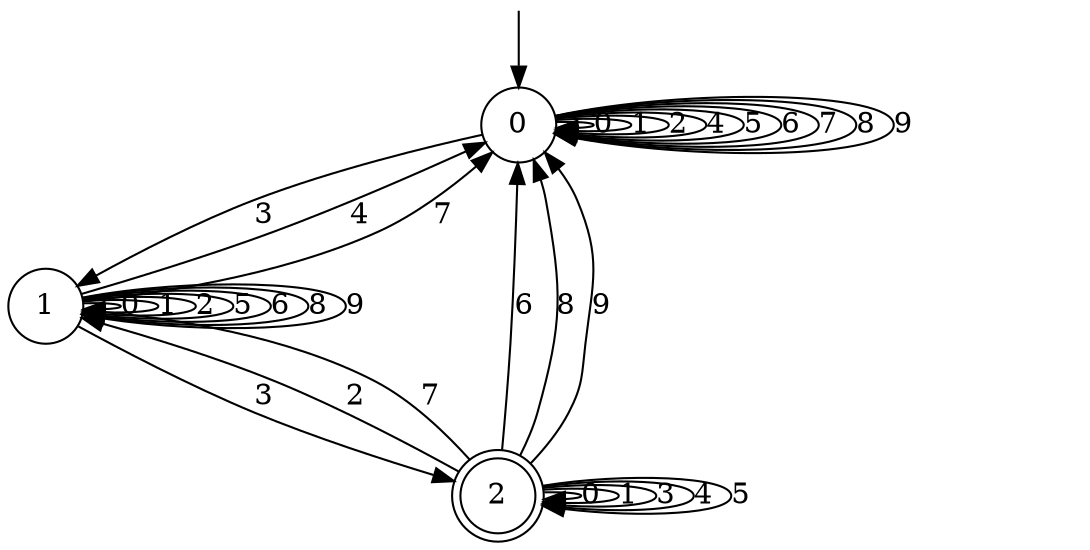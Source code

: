 digraph g {

	s0 [shape="circle" label="0"];
	s1 [shape="circle" label="1"];
	s2 [shape="doublecircle" label="2"];
	s0 -> s0 [label="0"];
	s0 -> s0 [label="1"];
	s0 -> s0 [label="2"];
	s0 -> s1 [label="3"];
	s0 -> s0 [label="4"];
	s0 -> s0 [label="5"];
	s0 -> s0 [label="6"];
	s0 -> s0 [label="7"];
	s0 -> s0 [label="8"];
	s0 -> s0 [label="9"];
	s1 -> s1 [label="0"];
	s1 -> s1 [label="1"];
	s1 -> s1 [label="2"];
	s1 -> s2 [label="3"];
	s1 -> s0 [label="4"];
	s1 -> s1 [label="5"];
	s1 -> s1 [label="6"];
	s1 -> s0 [label="7"];
	s1 -> s1 [label="8"];
	s1 -> s1 [label="9"];
	s2 -> s2 [label="0"];
	s2 -> s2 [label="1"];
	s2 -> s1 [label="2"];
	s2 -> s2 [label="3"];
	s2 -> s2 [label="4"];
	s2 -> s2 [label="5"];
	s2 -> s0 [label="6"];
	s2 -> s1 [label="7"];
	s2 -> s0 [label="8"];
	s2 -> s0 [label="9"];

__start0 [label="" shape="none" width="0" height="0"];
__start0 -> s0;

}
